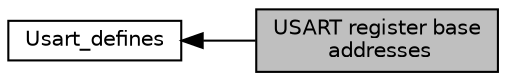 digraph "USART register base addresses"
{
  edge [fontname="Helvetica",fontsize="10",labelfontname="Helvetica",labelfontsize="10"];
  node [fontname="Helvetica",fontsize="10",shape=record];
  rankdir=LR;
  Node0 [label="USART register base\l addresses",height=0.2,width=0.4,color="black", fillcolor="grey75", style="filled", fontcolor="black"];
  Node1 [label="Usart_defines",height=0.2,width=0.4,color="black", fillcolor="white", style="filled",URL="$group__usart__defines.html"];
  Node1->Node0 [shape=plaintext, dir="back", style="solid"];
}
